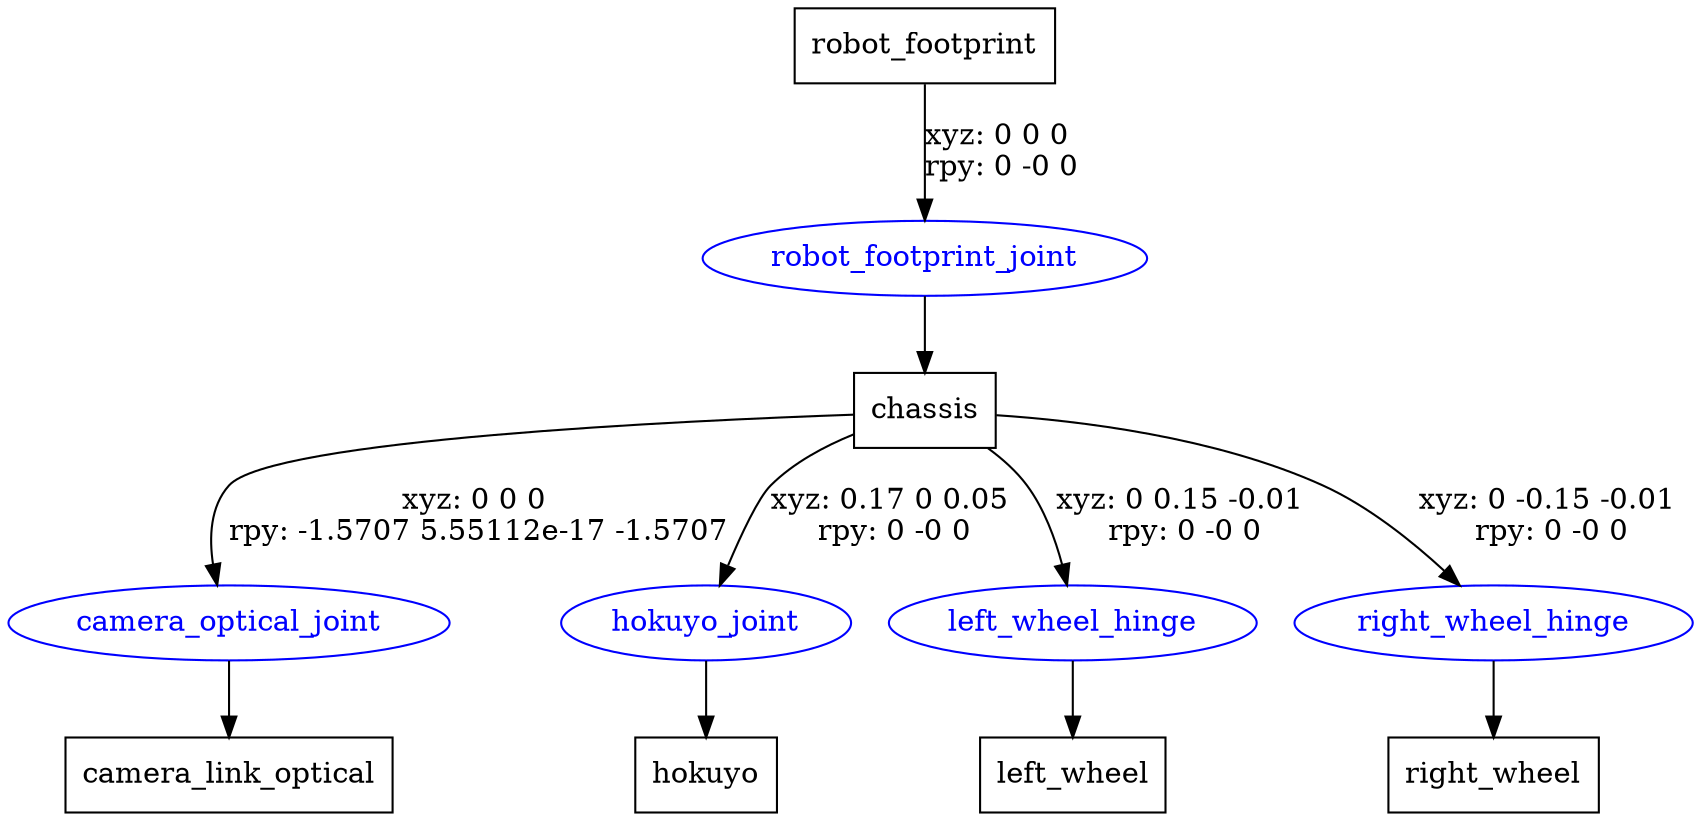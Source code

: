 digraph G {
node [shape=box];
"robot_footprint" [label="robot_footprint"];
"chassis" [label="chassis"];
"camera_link_optical" [label="camera_link_optical"];
"hokuyo" [label="hokuyo"];
"left_wheel" [label="left_wheel"];
"right_wheel" [label="right_wheel"];
node [shape=ellipse, color=blue, fontcolor=blue];
"robot_footprint" -> "robot_footprint_joint" [label="xyz: 0 0 0 \nrpy: 0 -0 0"]
"robot_footprint_joint" -> "chassis"
"chassis" -> "camera_optical_joint" [label="xyz: 0 0 0 \nrpy: -1.5707 5.55112e-17 -1.5707"]
"camera_optical_joint" -> "camera_link_optical"
"chassis" -> "hokuyo_joint" [label="xyz: 0.17 0 0.05 \nrpy: 0 -0 0"]
"hokuyo_joint" -> "hokuyo"
"chassis" -> "left_wheel_hinge" [label="xyz: 0 0.15 -0.01 \nrpy: 0 -0 0"]
"left_wheel_hinge" -> "left_wheel"
"chassis" -> "right_wheel_hinge" [label="xyz: 0 -0.15 -0.01 \nrpy: 0 -0 0"]
"right_wheel_hinge" -> "right_wheel"
}
